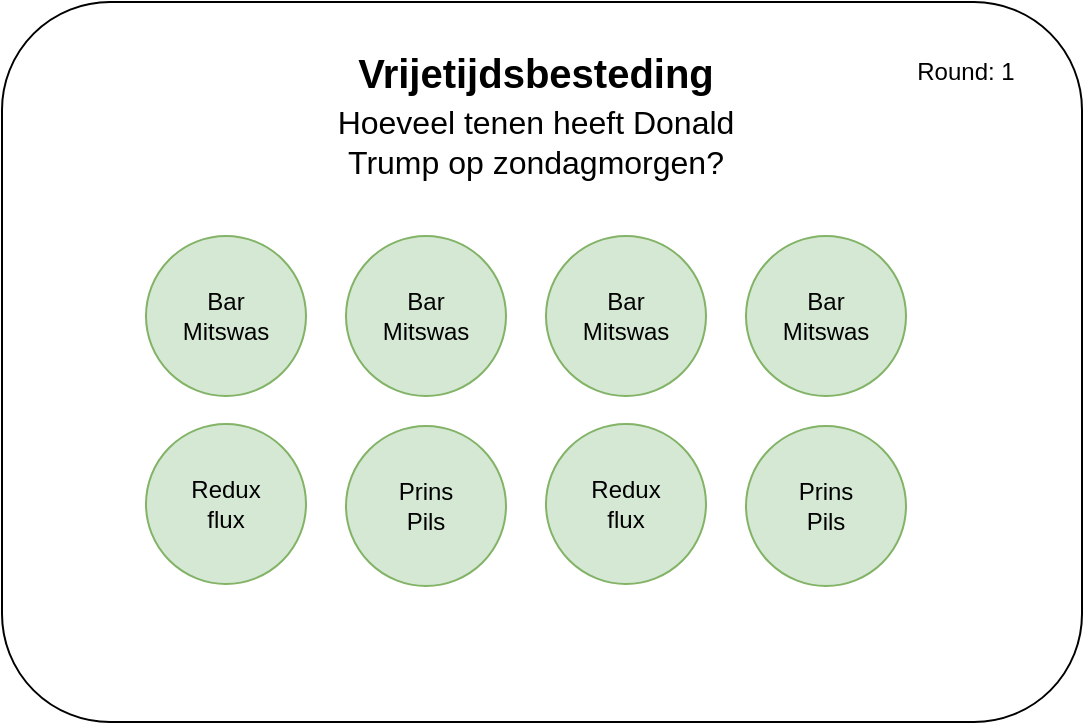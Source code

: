<mxfile version="13.7.9" type="device" pages="2"><diagram id="pdfXi3e_HdMoi9GCl25o" name="Ongoing question"><mxGraphModel dx="1038" dy="1611" grid="1" gridSize="10" guides="1" tooltips="1" connect="1" arrows="1" fold="1" page="1" pageScale="1" pageWidth="850" pageHeight="1100" math="0" shadow="0"><root><mxCell id="0"/><mxCell id="1" parent="0"/><mxCell id="VtDwBrg5dabd_M_GHssa-1" value="" style="rounded=1;whiteSpace=wrap;html=1;align=center;" vertex="1" parent="1"><mxGeometry x="163" y="-1040" width="540" height="360" as="geometry"/></mxCell><mxCell id="f0KUmPm1klr39lteDoBg-24" value="&lt;font style=&quot;font-size: 16px&quot;&gt;Hoeveel tenen heeft Donald Trump op zondagmorgen?&lt;/font&gt;" style="text;html=1;strokeColor=none;fillColor=none;align=center;verticalAlign=middle;whiteSpace=wrap;rounded=0;" parent="1" vertex="1"><mxGeometry x="320" y="-990" width="220" height="40" as="geometry"/></mxCell><mxCell id="6EOBwrziM3T4INIzTYJY-1" value="Vrijetijdsbesteding" style="text;html=1;strokeColor=none;fillColor=none;align=center;verticalAlign=middle;whiteSpace=wrap;rounded=0;fontSize=20;fontStyle=1" parent="1" vertex="1"><mxGeometry x="335" y="-1020" width="190" height="30" as="geometry"/></mxCell><mxCell id="y0D_O-PR13gMpbfrof0i-1" value="Round: 1" style="text;html=1;strokeColor=none;fillColor=none;align=center;verticalAlign=middle;whiteSpace=wrap;rounded=0;" parent="1" vertex="1"><mxGeometry x="610" y="-1015" width="70" height="20" as="geometry"/></mxCell><mxCell id="dtlVUyWWAxWJSyLKj7vn-4" value="" style="ellipse;whiteSpace=wrap;html=1;aspect=fixed;rounded=1;fillColor=#d5e8d4;strokeColor=#82b366;" vertex="1" parent="1"><mxGeometry x="235" y="-829" width="80" height="80" as="geometry"/></mxCell><mxCell id="f0KUmPm1klr39lteDoBg-26" value="Redux&lt;br&gt;flux" style="text;html=1;strokeColor=none;fillColor=none;align=center;verticalAlign=middle;whiteSpace=wrap;rounded=0;" parent="1" vertex="1"><mxGeometry x="255" y="-799" width="40" height="20" as="geometry"/></mxCell><mxCell id="0Zbi147kwFAA5LXGtsH5-1" value="" style="group" vertex="1" connectable="0" parent="1"><mxGeometry x="335" y="-828" width="80" height="80" as="geometry"/></mxCell><mxCell id="dtlVUyWWAxWJSyLKj7vn-3" value="" style="ellipse;whiteSpace=wrap;html=1;aspect=fixed;rounded=1;fillColor=#d5e8d4;strokeColor=#82b366;" vertex="1" parent="0Zbi147kwFAA5LXGtsH5-1"><mxGeometry width="80" height="80" as="geometry"/></mxCell><mxCell id="f0KUmPm1klr39lteDoBg-27" value="Prins&lt;br&gt;Pils" style="text;html=1;strokeColor=none;fillColor=none;align=center;verticalAlign=middle;whiteSpace=wrap;rounded=0;" parent="0Zbi147kwFAA5LXGtsH5-1" vertex="1"><mxGeometry x="20" y="30" width="40" height="20" as="geometry"/></mxCell><mxCell id="0Zbi147kwFAA5LXGtsH5-2" value="" style="group" vertex="1" connectable="0" parent="1"><mxGeometry x="235" y="-923" width="80" height="80" as="geometry"/></mxCell><mxCell id="dtlVUyWWAxWJSyLKj7vn-2" value="" style="ellipse;whiteSpace=wrap;html=1;aspect=fixed;rounded=1;fillColor=#d5e8d4;strokeColor=#82b366;" vertex="1" parent="0Zbi147kwFAA5LXGtsH5-2"><mxGeometry width="80" height="80" as="geometry"/></mxCell><mxCell id="f0KUmPm1klr39lteDoBg-25" value="Bar&lt;br&gt;Mitswas" style="text;html=1;strokeColor=none;fillColor=none;align=center;verticalAlign=middle;whiteSpace=wrap;rounded=0;" parent="0Zbi147kwFAA5LXGtsH5-2" vertex="1"><mxGeometry x="20" y="30" width="40" height="20" as="geometry"/></mxCell><mxCell id="0Zbi147kwFAA5LXGtsH5-3" value="" style="group" vertex="1" connectable="0" parent="1"><mxGeometry x="335" y="-923" width="80" height="80" as="geometry"/></mxCell><mxCell id="0Zbi147kwFAA5LXGtsH5-4" value="" style="ellipse;whiteSpace=wrap;html=1;aspect=fixed;rounded=1;fillColor=#d5e8d4;strokeColor=#82b366;" vertex="1" parent="0Zbi147kwFAA5LXGtsH5-3"><mxGeometry width="80" height="80" as="geometry"/></mxCell><mxCell id="0Zbi147kwFAA5LXGtsH5-5" value="Bar&lt;br&gt;Mitswas" style="text;html=1;strokeColor=none;fillColor=none;align=center;verticalAlign=middle;whiteSpace=wrap;rounded=0;" vertex="1" parent="0Zbi147kwFAA5LXGtsH5-3"><mxGeometry x="20" y="30" width="40" height="20" as="geometry"/></mxCell><mxCell id="0Zbi147kwFAA5LXGtsH5-9" value="" style="ellipse;whiteSpace=wrap;html=1;aspect=fixed;rounded=1;fillColor=#d5e8d4;strokeColor=#82b366;" vertex="1" parent="1"><mxGeometry x="435" y="-829" width="80" height="80" as="geometry"/></mxCell><mxCell id="0Zbi147kwFAA5LXGtsH5-10" value="Redux&lt;br&gt;flux" style="text;html=1;strokeColor=none;fillColor=none;align=center;verticalAlign=middle;whiteSpace=wrap;rounded=0;" vertex="1" parent="1"><mxGeometry x="455" y="-799" width="40" height="20" as="geometry"/></mxCell><mxCell id="0Zbi147kwFAA5LXGtsH5-11" value="" style="group" vertex="1" connectable="0" parent="1"><mxGeometry x="535" y="-828" width="80" height="80" as="geometry"/></mxCell><mxCell id="0Zbi147kwFAA5LXGtsH5-12" value="" style="ellipse;whiteSpace=wrap;html=1;aspect=fixed;rounded=1;fillColor=#d5e8d4;strokeColor=#82b366;" vertex="1" parent="0Zbi147kwFAA5LXGtsH5-11"><mxGeometry width="80" height="80" as="geometry"/></mxCell><mxCell id="0Zbi147kwFAA5LXGtsH5-13" value="Prins&lt;br&gt;Pils" style="text;html=1;strokeColor=none;fillColor=none;align=center;verticalAlign=middle;whiteSpace=wrap;rounded=0;" vertex="1" parent="0Zbi147kwFAA5LXGtsH5-11"><mxGeometry x="20" y="30" width="40" height="20" as="geometry"/></mxCell><mxCell id="0Zbi147kwFAA5LXGtsH5-14" value="" style="group" vertex="1" connectable="0" parent="1"><mxGeometry x="435" y="-923" width="80" height="80" as="geometry"/></mxCell><mxCell id="0Zbi147kwFAA5LXGtsH5-15" value="" style="ellipse;whiteSpace=wrap;html=1;aspect=fixed;rounded=1;fillColor=#d5e8d4;strokeColor=#82b366;" vertex="1" parent="0Zbi147kwFAA5LXGtsH5-14"><mxGeometry width="80" height="80" as="geometry"/></mxCell><mxCell id="0Zbi147kwFAA5LXGtsH5-16" value="Bar&lt;br&gt;Mitswas" style="text;html=1;strokeColor=none;fillColor=none;align=center;verticalAlign=middle;whiteSpace=wrap;rounded=0;" vertex="1" parent="0Zbi147kwFAA5LXGtsH5-14"><mxGeometry x="20" y="30" width="40" height="20" as="geometry"/></mxCell><mxCell id="0Zbi147kwFAA5LXGtsH5-17" value="" style="group" vertex="1" connectable="0" parent="1"><mxGeometry x="535" y="-923" width="80" height="80" as="geometry"/></mxCell><mxCell id="0Zbi147kwFAA5LXGtsH5-18" value="" style="ellipse;whiteSpace=wrap;html=1;aspect=fixed;rounded=1;fillColor=#d5e8d4;strokeColor=#82b366;" vertex="1" parent="0Zbi147kwFAA5LXGtsH5-17"><mxGeometry width="80" height="80" as="geometry"/></mxCell><mxCell id="0Zbi147kwFAA5LXGtsH5-19" value="Bar&lt;br&gt;Mitswas" style="text;html=1;strokeColor=none;fillColor=none;align=center;verticalAlign=middle;whiteSpace=wrap;rounded=0;" vertex="1" parent="0Zbi147kwFAA5LXGtsH5-17"><mxGeometry x="20" y="30" width="40" height="20" as="geometry"/></mxCell></root></mxGraphModel></diagram><diagram id="HU645Ugy4YLSwUcBaB5Y" name="Intermission"><mxGraphModel dx="1038" dy="511" grid="1" gridSize="10" guides="1" tooltips="1" connect="1" arrows="1" fold="1" page="1" pageScale="1" pageWidth="850" pageHeight="1100" math="0" shadow="0"><root><mxCell id="FEnVwiMg27qOGSBVUZnh-0"/><mxCell id="FEnVwiMg27qOGSBVUZnh-1" parent="FEnVwiMg27qOGSBVUZnh-0"/><mxCell id="FEnVwiMg27qOGSBVUZnh-3" value="" style="rounded=1;whiteSpace=wrap;html=1;align=center;" parent="FEnVwiMg27qOGSBVUZnh-1" vertex="1"><mxGeometry x="155" y="87" width="540" height="360" as="geometry"/></mxCell><mxCell id="R3vSsjOXs6tyzHS-Zdb2-0" value="Round: 1" style="text;html=1;strokeColor=none;fillColor=none;align=center;verticalAlign=middle;whiteSpace=wrap;rounded=0;" parent="FEnVwiMg27qOGSBVUZnh-1" vertex="1"><mxGeometry x="600" y="107" width="70" height="20" as="geometry"/></mxCell><mxCell id="9W8VQ9OF-hsvK7BaI9gx-0" value="Scores" style="text;html=1;strokeColor=none;fillColor=none;align=center;verticalAlign=middle;whiteSpace=wrap;rounded=0;fontSize=20;fontStyle=1" vertex="1" parent="FEnVwiMg27qOGSBVUZnh-1"><mxGeometry x="332" y="107" width="190" height="30" as="geometry"/></mxCell><mxCell id="9W8VQ9OF-hsvK7BaI9gx-1" value="" style="group" vertex="1" connectable="0" parent="FEnVwiMg27qOGSBVUZnh-1"><mxGeometry x="261" y="160" width="329" height="230" as="geometry"/></mxCell><mxCell id="FEnVwiMg27qOGSBVUZnh-9" value="" style="ellipse;whiteSpace=wrap;html=1;aspect=fixed;fillColor=#8BE88E;" parent="9W8VQ9OF-hsvK7BaI9gx-1" vertex="1"><mxGeometry x="112.773" width="97.308" height="97.308" as="geometry"/></mxCell><mxCell id="FEnVwiMg27qOGSBVUZnh-14" value="&lt;b&gt;New York Hippies&lt;/b&gt;" style="text;html=1;strokeColor=none;fillColor=none;align=center;verticalAlign=middle;whiteSpace=wrap;rounded=0;" parent="9W8VQ9OF-hsvK7BaI9gx-1" vertex="1"><mxGeometry x="126.754" y="29.192" width="74.561" height="17.692" as="geometry"/></mxCell><mxCell id="FEnVwiMg27qOGSBVUZnh-22" value="12" style="text;html=1;strokeColor=none;fillColor=none;align=center;verticalAlign=middle;whiteSpace=wrap;rounded=0;" parent="9W8VQ9OF-hsvK7BaI9gx-1" vertex="1"><mxGeometry x="145.394" y="55.731" width="37.28" height="17.692" as="geometry"/></mxCell><mxCell id="F3dS1dqqBK-wnHGcvJnP-2" value="" style="group" vertex="1" connectable="0" parent="9W8VQ9OF-hsvK7BaI9gx-1"><mxGeometry x="48.465" y="79.615" width="74.561" height="70.769" as="geometry"/></mxCell><mxCell id="FEnVwiMg27qOGSBVUZnh-8" value="" style="ellipse;whiteSpace=wrap;html=1;aspect=fixed;fillColor=#A7E8B0;" parent="F3dS1dqqBK-wnHGcvJnP-2" vertex="1"><mxGeometry width="70.769" height="70.769" as="geometry"/></mxCell><mxCell id="FEnVwiMg27qOGSBVUZnh-11" value="&lt;b&gt;Reduxers&lt;/b&gt;" style="text;html=1;strokeColor=none;fillColor=none;align=center;verticalAlign=middle;whiteSpace=wrap;rounded=0;" parent="F3dS1dqqBK-wnHGcvJnP-2" vertex="1"><mxGeometry x="13.98" y="17.692" width="46.601" height="17.692" as="geometry"/></mxCell><mxCell id="FEnVwiMg27qOGSBVUZnh-21" value="10" style="text;html=1;strokeColor=none;fillColor=none;align=center;verticalAlign=middle;whiteSpace=wrap;rounded=0;" parent="F3dS1dqqBK-wnHGcvJnP-2" vertex="1"><mxGeometry x="18.64" y="35.385" width="37.28" height="17.692" as="geometry"/></mxCell><mxCell id="F3dS1dqqBK-wnHGcvJnP-4" value="" style="group;" vertex="1" connectable="0" parent="9W8VQ9OF-hsvK7BaI9gx-1"><mxGeometry x="199.45" y="82.269" width="74.561" height="70.769" as="geometry"/></mxCell><mxCell id="FEnVwiMg27qOGSBVUZnh-7" value="" style="ellipse;whiteSpace=wrap;html=1;aspect=fixed;fillColor=#C5E8C8;" parent="F3dS1dqqBK-wnHGcvJnP-4" vertex="1"><mxGeometry width="70.769" height="70.769" as="geometry"/></mxCell><mxCell id="FEnVwiMg27qOGSBVUZnh-13" value="&lt;b&gt;Beren&lt;br&gt;klauwies&lt;/b&gt;" style="text;html=1;strokeColor=none;fillColor=none;align=center;verticalAlign=middle;whiteSpace=wrap;rounded=0;" parent="F3dS1dqqBK-wnHGcvJnP-4" vertex="1"><mxGeometry x="11.65" y="17.692" width="51.261" height="17.692" as="geometry"/></mxCell><mxCell id="FEnVwiMg27qOGSBVUZnh-23" value="9" style="text;html=1;strokeColor=none;fillColor=none;align=center;verticalAlign=middle;whiteSpace=wrap;rounded=0;" parent="F3dS1dqqBK-wnHGcvJnP-4" vertex="1"><mxGeometry x="18.64" y="44.231" width="37.28" height="17.692" as="geometry"/></mxCell><mxCell id="F3dS1dqqBK-wnHGcvJnP-5" value="" style="group" vertex="1" connectable="0" parent="9W8VQ9OF-hsvK7BaI9gx-1"><mxGeometry x="142.598" y="159.231" width="74.561" height="70.769" as="geometry"/></mxCell><mxCell id="F3dS1dqqBK-wnHGcvJnP-6" value="" style="group" vertex="1" connectable="0" parent="9W8VQ9OF-hsvK7BaI9gx-1"><mxGeometry y="159.231" width="74.561" height="70.769" as="geometry"/></mxCell><mxCell id="FEnVwiMg27qOGSBVUZnh-6" value="" style="ellipse;whiteSpace=wrap;html=1;aspect=fixed;fillColor=#D5E8D4;" parent="F3dS1dqqBK-wnHGcvJnP-6" vertex="1"><mxGeometry width="70.769" height="70.769" as="geometry"/></mxCell><mxCell id="FEnVwiMg27qOGSBVUZnh-16" value="&lt;b&gt;Wijn&lt;br&gt;Trutjes&lt;/b&gt;" style="text;html=1;strokeColor=none;fillColor=none;align=center;verticalAlign=middle;whiteSpace=wrap;rounded=0;" parent="F3dS1dqqBK-wnHGcvJnP-6" vertex="1"><mxGeometry x="18.64" y="17.692" width="37.28" height="17.692" as="geometry"/></mxCell><mxCell id="FEnVwiMg27qOGSBVUZnh-26" value="0.1" style="text;html=1;strokeColor=none;fillColor=none;align=center;verticalAlign=middle;whiteSpace=wrap;rounded=0;" parent="F3dS1dqqBK-wnHGcvJnP-6" vertex="1"><mxGeometry x="18.64" y="44.231" width="37.28" height="17.692" as="geometry"/></mxCell><mxCell id="F3dS1dqqBK-wnHGcvJnP-8" value="" style="group" vertex="1" connectable="0" parent="9W8VQ9OF-hsvK7BaI9gx-1"><mxGeometry x="83.881" y="159.231" width="74.561" height="70.769" as="geometry"/></mxCell><mxCell id="FEnVwiMg27qOGSBVUZnh-4" value="" style="ellipse;whiteSpace=wrap;html=1;aspect=fixed;fillColor=#D5E8D4;" parent="F3dS1dqqBK-wnHGcvJnP-8" vertex="1"><mxGeometry width="70.769" height="70.769" as="geometry"/></mxCell><mxCell id="FEnVwiMg27qOGSBVUZnh-12" value="&lt;b&gt;Bar&lt;br&gt;Mitswas&lt;/b&gt;" style="text;html=1;strokeColor=none;fillColor=none;align=center;verticalAlign=middle;whiteSpace=wrap;rounded=0;" parent="F3dS1dqqBK-wnHGcvJnP-8" vertex="1"><mxGeometry x="13.98" y="17.692" width="46.601" height="17.692" as="geometry"/></mxCell><mxCell id="FEnVwiMg27qOGSBVUZnh-24" value="3" style="text;html=1;strokeColor=none;fillColor=none;align=center;verticalAlign=middle;whiteSpace=wrap;rounded=0;" parent="F3dS1dqqBK-wnHGcvJnP-8" vertex="1"><mxGeometry x="18.64" y="44.231" width="37.28" height="17.692" as="geometry"/></mxCell><mxCell id="FEnVwiMg27qOGSBVUZnh-5" value="" style="ellipse;whiteSpace=wrap;html=1;aspect=fixed;fillColor=#D5E8D4;" parent="9W8VQ9OF-hsvK7BaI9gx-1" vertex="1"><mxGeometry x="170.558" y="159.231" width="70.769" height="70.769" as="geometry"/></mxCell><mxCell id="F3dS1dqqBK-wnHGcvJnP-13" value="" style="group" vertex="1" connectable="0" parent="9W8VQ9OF-hsvK7BaI9gx-1"><mxGeometry x="189.198" y="176.923" width="37.28" height="44.231" as="geometry"/></mxCell><mxCell id="FEnVwiMg27qOGSBVUZnh-15" value="&lt;b&gt;Prins&lt;br&gt;Pils&lt;/b&gt;" style="text;html=1;strokeColor=none;fillColor=none;align=center;verticalAlign=middle;whiteSpace=wrap;rounded=0;" parent="F3dS1dqqBK-wnHGcvJnP-13" vertex="1"><mxGeometry width="37.28" height="17.692" as="geometry"/></mxCell><mxCell id="FEnVwiMg27qOGSBVUZnh-25" value="2" style="text;html=1;strokeColor=none;fillColor=none;align=center;verticalAlign=middle;whiteSpace=wrap;rounded=0;" parent="F3dS1dqqBK-wnHGcvJnP-13" vertex="1"><mxGeometry y="26.538" width="37.28" height="17.692" as="geometry"/></mxCell><mxCell id="F3dS1dqqBK-wnHGcvJnP-14" value="" style="group" vertex="1" connectable="0" parent="9W8VQ9OF-hsvK7BaI9gx-1"><mxGeometry x="254.439" y="159.231" width="74.561" height="70.769" as="geometry"/></mxCell><mxCell id="F3dS1dqqBK-wnHGcvJnP-15" value="" style="ellipse;whiteSpace=wrap;html=1;aspect=fixed;fillColor=#D5E8D4;" vertex="1" parent="F3dS1dqqBK-wnHGcvJnP-14"><mxGeometry width="70.769" height="70.769" as="geometry"/></mxCell><mxCell id="F3dS1dqqBK-wnHGcvJnP-16" value="&lt;b&gt;Boeren&lt;/b&gt;" style="text;html=1;strokeColor=none;fillColor=none;align=center;verticalAlign=middle;whiteSpace=wrap;rounded=0;" vertex="1" parent="F3dS1dqqBK-wnHGcvJnP-14"><mxGeometry x="18.64" y="17.692" width="37.28" height="17.692" as="geometry"/></mxCell><mxCell id="F3dS1dqqBK-wnHGcvJnP-17" value="1.2" style="text;html=1;strokeColor=none;fillColor=none;align=center;verticalAlign=middle;whiteSpace=wrap;rounded=0;" vertex="1" parent="F3dS1dqqBK-wnHGcvJnP-14"><mxGeometry x="18.64" y="44.231" width="37.28" height="17.692" as="geometry"/></mxCell></root></mxGraphModel></diagram></mxfile>